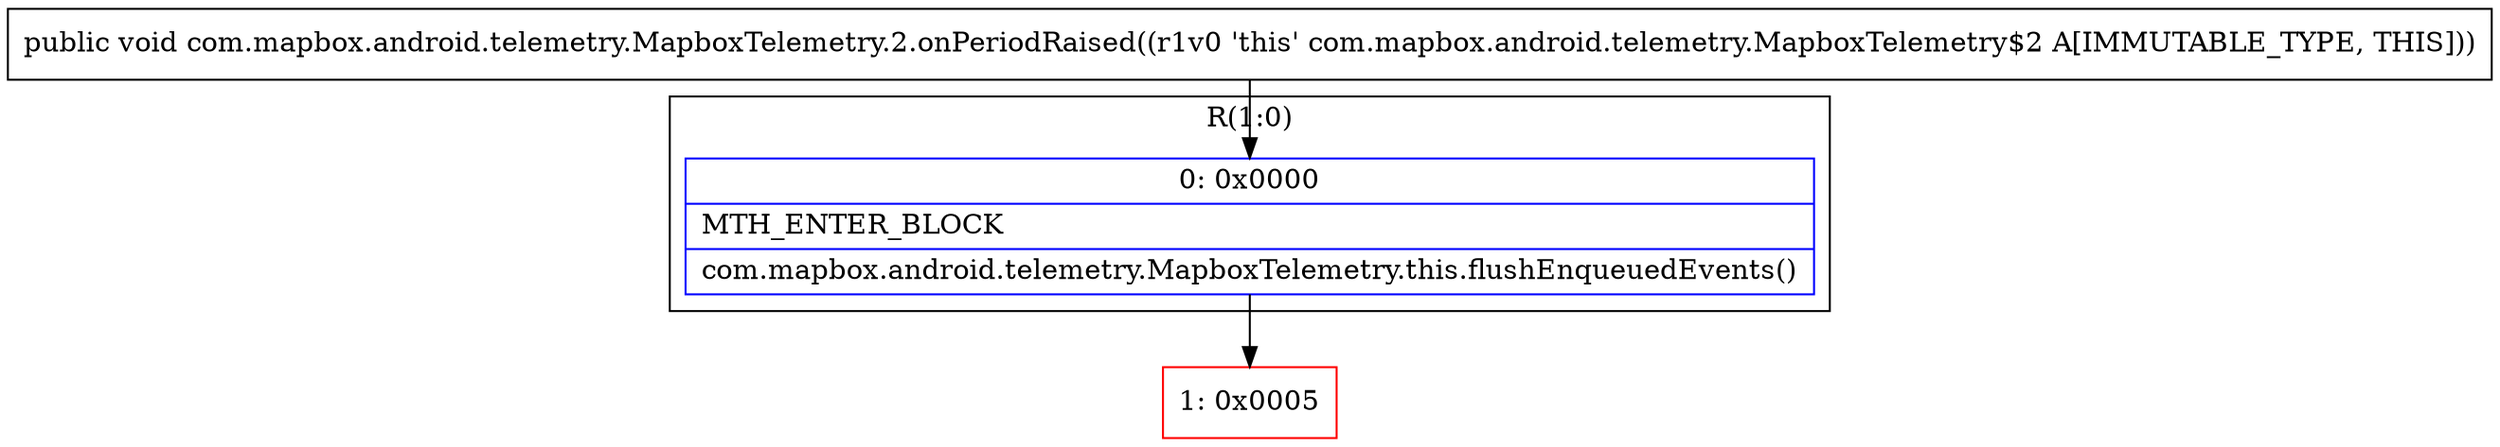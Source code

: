 digraph "CFG forcom.mapbox.android.telemetry.MapboxTelemetry.2.onPeriodRaised()V" {
subgraph cluster_Region_1726419814 {
label = "R(1:0)";
node [shape=record,color=blue];
Node_0 [shape=record,label="{0\:\ 0x0000|MTH_ENTER_BLOCK\l|com.mapbox.android.telemetry.MapboxTelemetry.this.flushEnqueuedEvents()\l}"];
}
Node_1 [shape=record,color=red,label="{1\:\ 0x0005}"];
MethodNode[shape=record,label="{public void com.mapbox.android.telemetry.MapboxTelemetry.2.onPeriodRaised((r1v0 'this' com.mapbox.android.telemetry.MapboxTelemetry$2 A[IMMUTABLE_TYPE, THIS])) }"];
MethodNode -> Node_0;
Node_0 -> Node_1;
}

